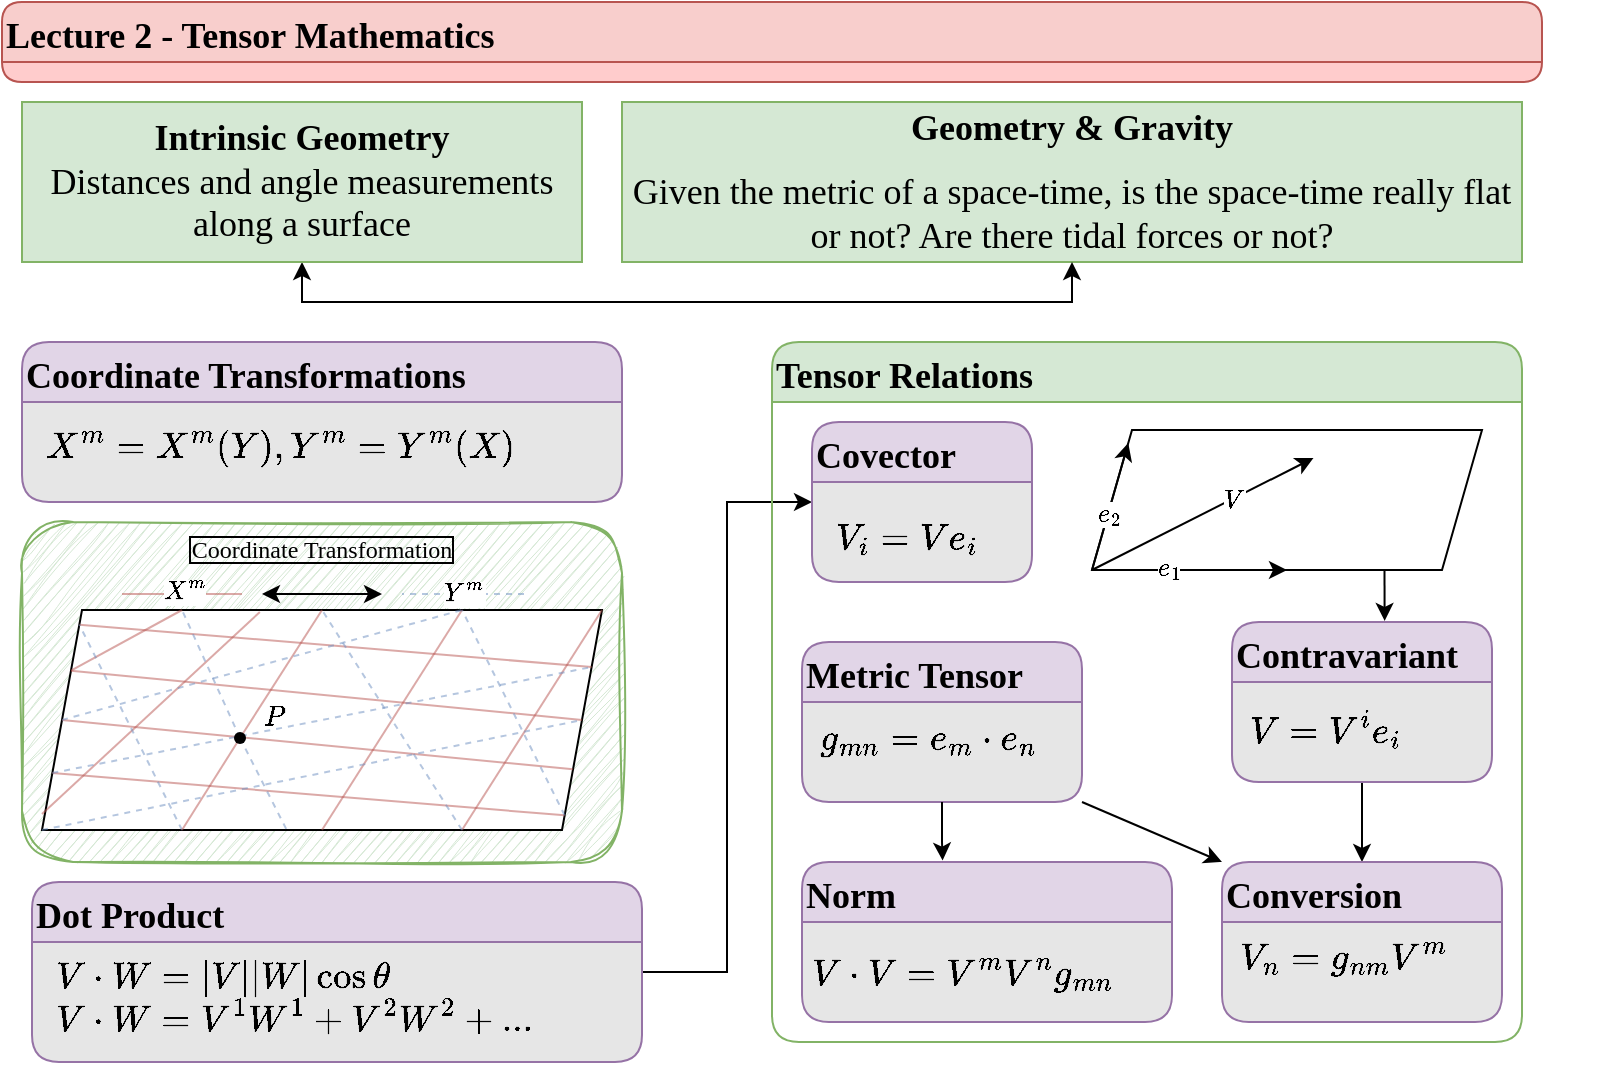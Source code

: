 <mxfile version="26.2.15">
  <diagram id="JDI_gfJpjxLJ_JYhKjTu" name="Page-1">
    <mxGraphModel dx="881" dy="631" grid="1" gridSize="10" guides="1" tooltips="1" connect="1" arrows="1" fold="1" page="1" pageScale="1" pageWidth="850" pageHeight="1100" math="1" shadow="0">
      <root>
        <mxCell id="0" />
        <mxCell id="1" parent="0" />
        <mxCell id="2" value="Lecture 2 - Tensor Mathematics" style="swimlane;fontFamily=Comic Sans MS;fontSize=18;align=left;fillColor=#f8cecc;strokeColor=#b85450;fillStyle=auto;rounded=1;startSize=30;labelBackgroundColor=none;swimlaneFillColor=#FFCCCC;gradientColor=none;gradientDirection=south;glass=0;shadow=0;textShadow=0;labelBorderColor=none;collapsible=0;movable=0;resizable=0;rotatable=0;deletable=0;editable=0;locked=1;connectable=0;" parent="1" vertex="1">
          <mxGeometry x="40" y="10" width="770" height="40" as="geometry" />
        </mxCell>
        <mxCell id="rqJD057hp5dNB1Oq94-u-25" value="Coordinate Transformation" style="group;fillColor=#D5E8D4;strokeColor=#82b366;fontFamily=Comic Sans MS;labelBorderColor=default;connectable=0;sketch=1;curveFitting=1;jiggle=2;rounded=1;container=0;fontSize=12;movable=0;resizable=0;rotatable=0;deletable=0;editable=0;locked=1;" vertex="1" connectable="0" parent="1">
          <mxGeometry x="50" y="270" width="300" height="170" as="geometry" />
        </mxCell>
        <mxCell id="24" value="Coordinate Transformations" style="swimlane;fontFamily=Comic Sans MS;fontSize=18;align=left;fillColor=#e1d5e7;strokeColor=#9673a6;fillStyle=auto;rounded=1;startSize=30;swimlaneFillColor=#E6E6E6;collapsible=0;enumerate=0;comic=0;moveCells=0;fixedWidth=1;resizable=0;movableLabel=0;backgroundOutline=0;container=1;autosize=0;movable=0;rotatable=0;deletable=0;editable=0;locked=1;connectable=0;" parent="1" vertex="1">
          <mxGeometry x="50" y="180" width="300" height="80" as="geometry">
            <mxRectangle x="40" y="150" width="250" height="40" as="alternateBounds" />
          </mxGeometry>
        </mxCell>
        <mxCell id="25" value="`X^m = X^m(Y), Y^m = Y^m(X)`" style="text;html=1;align=left;verticalAlign=middle;resizable=0;points=[];autosize=1;strokeColor=none;fillColor=none;fontSize=18;fontFamily=Comic Sans MS;overflow=visible;portConstraint=none;connectable=0;autosizeGrid=1;backgroundOutline=0;recursiveResize=0;allowArrows=1;movable=0;rotatable=0;deletable=0;editable=0;locked=1;" parent="24" vertex="1">
          <mxGeometry x="10" y="32" width="290" height="40" as="geometry" />
        </mxCell>
        <mxCell id="Pdv_m9fTr3heHusSSOr7-25" value="&lt;p&gt;&lt;font face=&quot;Comic Sans MS&quot;&gt;&lt;span style=&quot;font-size: 18px;&quot;&gt;&lt;b&gt;Geometry &amp;amp; Gravity&lt;/b&gt;&lt;/span&gt;&lt;/font&gt;&lt;/p&gt;&lt;p&gt;&lt;font face=&quot;Comic Sans MS&quot;&gt;&lt;span style=&quot;font-size: 18px;&quot;&gt;Given the metric of a space-time, is the space-time really flat or not? Are there tidal forces or not?&lt;/span&gt;&lt;/font&gt;&lt;/p&gt;" style="text;strokeColor=#82b366;align=center;fillColor=#d5e8d4;html=1;verticalAlign=middle;whiteSpace=wrap;rounded=0;fontFamily=Helvetica;fontSize=11;fontColor=default;movable=0;resizable=0;rotatable=0;deletable=0;editable=0;locked=1;connectable=0;" parent="1" vertex="1">
          <mxGeometry x="350" y="60" width="450" height="80" as="geometry" />
        </mxCell>
        <mxCell id="Pdv_m9fTr3heHusSSOr7-30" style="edgeStyle=orthogonalEdgeStyle;rounded=0;orthogonalLoop=1;jettySize=auto;html=1;entryX=0.5;entryY=1;entryDx=0;entryDy=0;startArrow=classic;startFill=1;movable=0;resizable=0;rotatable=0;deletable=0;editable=0;locked=1;connectable=0;" parent="1" source="Pdv_m9fTr3heHusSSOr7-27" target="Pdv_m9fTr3heHusSSOr7-25" edge="1">
          <mxGeometry relative="1" as="geometry">
            <Array as="points">
              <mxPoint x="190" y="160" />
              <mxPoint x="575" y="160" />
            </Array>
          </mxGeometry>
        </mxCell>
        <mxCell id="Pdv_m9fTr3heHusSSOr7-27" value="&lt;p&gt;&lt;font face=&quot;Comic Sans MS&quot;&gt;&lt;span style=&quot;font-size: 18px;&quot;&gt;&lt;b&gt;Intrinsic Geometry&lt;/b&gt;&lt;br&gt;Distances and angle measurements along a surface&lt;/span&gt;&lt;/font&gt;&lt;/p&gt;" style="text;strokeColor=#82b366;align=center;fillColor=#d5e8d4;html=1;verticalAlign=middle;whiteSpace=wrap;rounded=0;fontFamily=Helvetica;fontSize=11;fontColor=default;movable=0;resizable=0;rotatable=0;deletable=0;editable=0;locked=1;connectable=0;" parent="1" vertex="1">
          <mxGeometry x="50" y="60" width="280" height="80" as="geometry" />
        </mxCell>
        <mxCell id="uogYfpa3hfwfO3VfYfQ4-28" style="edgeStyle=orthogonalEdgeStyle;rounded=0;orthogonalLoop=1;jettySize=auto;html=1;entryX=0;entryY=0.5;entryDx=0;entryDy=0;movable=0;resizable=0;rotatable=0;deletable=0;editable=0;locked=1;connectable=0;" parent="1" source="Pdv_m9fTr3heHusSSOr7-35" target="Pdv_m9fTr3heHusSSOr7-33" edge="1">
          <mxGeometry relative="1" as="geometry" />
        </mxCell>
        <mxCell id="Pdv_m9fTr3heHusSSOr7-35" value="Dot Product" style="swimlane;fontFamily=Comic Sans MS;fontSize=18;align=left;fillColor=#e1d5e7;strokeColor=#9673a6;fillStyle=auto;rounded=1;startSize=30;swimlaneFillColor=#E6E6E6;collapsible=0;enumerate=0;comic=0;moveCells=0;fixedWidth=1;resizable=0;movableLabel=0;backgroundOutline=0;container=1;autosize=0;movable=0;rotatable=0;deletable=0;editable=0;locked=1;connectable=0;" parent="1" vertex="1">
          <mxGeometry x="55" y="450" width="305" height="90" as="geometry">
            <mxRectangle x="40" y="150" width="250" height="40" as="alternateBounds" />
          </mxGeometry>
        </mxCell>
        <mxCell id="Pdv_m9fTr3heHusSSOr7-36" value="`V\cdot W = |V||W| \cos\theta`&lt;br&gt;`V\cdot W = V^1W^1 + V^2W^2 + ...`" style="text;html=1;align=left;verticalAlign=middle;resizable=0;points=[];autosize=1;strokeColor=none;fillColor=none;fontSize=18;fontFamily=Comic Sans MS;overflow=visible;portConstraint=none;connectable=0;autosizeGrid=1;backgroundOutline=0;recursiveResize=0;allowArrows=1;movable=0;rotatable=0;deletable=0;editable=0;locked=1;" parent="Pdv_m9fTr3heHusSSOr7-35" vertex="1">
          <mxGeometry x="10" y="28" width="340" height="60" as="geometry" />
        </mxCell>
        <mxCell id="uogYfpa3hfwfO3VfYfQ4-25" value="Tensor Relations" style="swimlane;fontFamily=Comic Sans MS;fontSize=18;align=left;fillColor=#d5e8d4;strokeColor=#82b366;fillStyle=auto;rounded=1;startSize=30;swimlaneFillColor=none;collapsible=0;enumerate=0;comic=0;moveCells=0;fixedWidth=1;resizable=0;movableLabel=0;backgroundOutline=0;container=1;autosize=0;movable=0;rotatable=0;deletable=0;editable=0;locked=1;connectable=0;" parent="1" vertex="1">
          <mxGeometry x="425" y="180" width="375" height="350" as="geometry">
            <mxRectangle x="40" y="150" width="250" height="40" as="alternateBounds" />
          </mxGeometry>
        </mxCell>
        <mxCell id="uogYfpa3hfwfO3VfYfQ4-26" style="edgeStyle=orthogonalEdgeStyle;rounded=0;orthogonalLoop=1;jettySize=auto;html=1;entryX=0.5;entryY=0;entryDx=0;entryDy=0;movable=0;resizable=0;rotatable=0;deletable=0;editable=0;locked=1;connectable=0;" parent="uogYfpa3hfwfO3VfYfQ4-25" source="Pdv_m9fTr3heHusSSOr7-31" target="Pdv_m9fTr3heHusSSOr7-39" edge="1">
          <mxGeometry relative="1" as="geometry" />
        </mxCell>
        <mxCell id="Pdv_m9fTr3heHusSSOr7-31" value="Contravariant" style="swimlane;fontFamily=Comic Sans MS;fontSize=18;align=left;fillColor=#e1d5e7;strokeColor=#9673a6;fillStyle=auto;rounded=1;startSize=30;swimlaneFillColor=#E6E6E6;collapsible=0;enumerate=0;comic=0;moveCells=0;fixedWidth=1;resizable=0;movableLabel=0;backgroundOutline=0;container=1;autosize=0;movable=0;rotatable=0;deletable=0;editable=0;locked=1;connectable=0;" parent="uogYfpa3hfwfO3VfYfQ4-25" vertex="1">
          <mxGeometry x="230" y="140" width="130" height="80" as="geometry">
            <mxRectangle x="40" y="150" width="250" height="40" as="alternateBounds" />
          </mxGeometry>
        </mxCell>
        <mxCell id="Pdv_m9fTr3heHusSSOr7-32" value="`V = V^i e_i`" style="text;html=1;align=left;verticalAlign=middle;resizable=0;points=[];autosize=1;strokeColor=none;fillColor=none;fontSize=18;fontFamily=Comic Sans MS;overflow=visible;portConstraint=none;connectable=0;autosizeGrid=1;backgroundOutline=0;recursiveResize=0;allowArrows=1;movable=0;rotatable=0;deletable=0;editable=0;locked=1;" parent="Pdv_m9fTr3heHusSSOr7-31" vertex="1">
          <mxGeometry x="7" y="35" width="130" height="40" as="geometry" />
        </mxCell>
        <mxCell id="Pdv_m9fTr3heHusSSOr7-37" value="Metric Tensor" style="swimlane;fontFamily=Comic Sans MS;fontSize=18;align=left;fillColor=#e1d5e7;strokeColor=#9673a6;fillStyle=auto;rounded=1;startSize=30;swimlaneFillColor=#E6E6E6;collapsible=0;enumerate=0;comic=0;moveCells=0;fixedWidth=1;resizable=0;movableLabel=0;backgroundOutline=0;container=1;autosize=0;movable=0;rotatable=0;deletable=0;editable=0;locked=1;connectable=0;" parent="uogYfpa3hfwfO3VfYfQ4-25" vertex="1">
          <mxGeometry x="15" y="150" width="140" height="80" as="geometry">
            <mxRectangle x="40" y="150" width="250" height="40" as="alternateBounds" />
          </mxGeometry>
        </mxCell>
        <mxCell id="Pdv_m9fTr3heHusSSOr7-38" value="`g_{mn} = e_m \cdot e_n`" style="text;html=1;align=left;verticalAlign=middle;resizable=0;points=[];autosize=1;strokeColor=none;fillColor=none;fontSize=18;fontFamily=Comic Sans MS;overflow=visible;portConstraint=none;connectable=0;autosizeGrid=1;backgroundOutline=0;recursiveResize=0;allowArrows=1;movable=0;rotatable=0;deletable=0;editable=0;locked=1;" parent="Pdv_m9fTr3heHusSSOr7-37" vertex="1">
          <mxGeometry x="7" y="28" width="250" height="40" as="geometry" />
        </mxCell>
        <mxCell id="Pdv_m9fTr3heHusSSOr7-39" value="Conversion" style="swimlane;fontFamily=Comic Sans MS;fontSize=18;align=left;fillColor=#e1d5e7;strokeColor=#9673a6;fillStyle=auto;rounded=1;startSize=30;swimlaneFillColor=#E6E6E6;collapsible=0;enumerate=0;comic=0;moveCells=0;fixedWidth=1;resizable=0;movableLabel=0;backgroundOutline=0;container=1;autosize=0;movable=0;rotatable=0;deletable=0;editable=0;locked=1;connectable=0;" parent="uogYfpa3hfwfO3VfYfQ4-25" vertex="1">
          <mxGeometry x="225" y="260" width="140" height="80" as="geometry">
            <mxRectangle x="40" y="150" width="250" height="40" as="alternateBounds" />
          </mxGeometry>
        </mxCell>
        <mxCell id="Pdv_m9fTr3heHusSSOr7-40" value="`V_n = g_{nm}V^m`" style="text;html=1;align=left;verticalAlign=middle;resizable=0;points=[];autosize=1;strokeColor=none;fillColor=none;fontSize=18;fontFamily=Comic Sans MS;overflow=visible;portConstraint=none;connectable=0;autosizeGrid=1;backgroundOutline=0;recursiveResize=0;allowArrows=1;movable=0;rotatable=0;deletable=0;editable=0;locked=1;" parent="Pdv_m9fTr3heHusSSOr7-39" vertex="1">
          <mxGeometry x="7" y="28" width="190" height="40" as="geometry" />
        </mxCell>
        <mxCell id="Pdv_m9fTr3heHusSSOr7-33" value="Covector" style="swimlane;fontFamily=Comic Sans MS;fontSize=18;align=left;fillColor=#e1d5e7;strokeColor=#9673a6;fillStyle=auto;rounded=1;startSize=30;swimlaneFillColor=#E6E6E6;collapsible=0;enumerate=0;comic=0;moveCells=0;fixedWidth=1;resizable=0;movableLabel=0;backgroundOutline=0;container=1;autosize=0;movable=0;rotatable=0;deletable=0;editable=0;locked=1;connectable=0;" parent="uogYfpa3hfwfO3VfYfQ4-25" vertex="1">
          <mxGeometry x="20" y="40" width="110" height="80" as="geometry">
            <mxRectangle x="40" y="150" width="250" height="40" as="alternateBounds" />
          </mxGeometry>
        </mxCell>
        <mxCell id="Pdv_m9fTr3heHusSSOr7-34" value="`V_i = V e_i`" style="text;html=1;align=left;verticalAlign=middle;resizable=0;points=[];autosize=1;strokeColor=none;fillColor=none;fontSize=18;fontFamily=Comic Sans MS;overflow=visible;portConstraint=none;connectable=0;autosizeGrid=1;backgroundOutline=0;recursiveResize=0;allowArrows=1;movable=0;rotatable=0;deletable=0;editable=0;locked=1;" parent="Pdv_m9fTr3heHusSSOr7-33" vertex="1">
          <mxGeometry x="10" y="38" width="130" height="40" as="geometry" />
        </mxCell>
        <mxCell id="uogYfpa3hfwfO3VfYfQ4-29" value="Norm" style="swimlane;fontFamily=Comic Sans MS;fontSize=18;align=left;fillColor=#e1d5e7;strokeColor=#9673a6;fillStyle=auto;rounded=1;startSize=30;swimlaneFillColor=#E6E6E6;collapsible=0;enumerate=0;comic=0;moveCells=0;fixedWidth=1;resizable=0;movableLabel=0;backgroundOutline=0;container=1;autosize=0;movable=0;rotatable=0;deletable=0;editable=0;locked=1;connectable=0;" parent="uogYfpa3hfwfO3VfYfQ4-25" vertex="1">
          <mxGeometry x="15" y="260" width="185" height="80" as="geometry">
            <mxRectangle x="40" y="150" width="250" height="40" as="alternateBounds" />
          </mxGeometry>
        </mxCell>
        <mxCell id="uogYfpa3hfwfO3VfYfQ4-30" value="`V \cdot V = V^mV^n g_{mn}`" style="text;html=1;align=left;verticalAlign=middle;resizable=0;points=[];autosize=1;strokeColor=none;fillColor=none;fontSize=18;fontFamily=Comic Sans MS;overflow=visible;portConstraint=none;connectable=0;autosizeGrid=1;backgroundOutline=0;recursiveResize=0;allowArrows=1;movable=0;rotatable=0;deletable=0;editable=0;locked=1;" parent="uogYfpa3hfwfO3VfYfQ4-29" vertex="1">
          <mxGeometry x="3" y="36" width="280" height="40" as="geometry" />
        </mxCell>
        <mxCell id="uogYfpa3hfwfO3VfYfQ4-32" style="edgeStyle=orthogonalEdgeStyle;rounded=0;orthogonalLoop=1;jettySize=auto;html=1;entryX=0.38;entryY=-0.009;entryDx=0;entryDy=0;entryPerimeter=0;movable=0;resizable=0;rotatable=0;deletable=0;editable=0;locked=1;connectable=0;" parent="uogYfpa3hfwfO3VfYfQ4-25" source="Pdv_m9fTr3heHusSSOr7-37" target="uogYfpa3hfwfO3VfYfQ4-29" edge="1">
          <mxGeometry relative="1" as="geometry" />
        </mxCell>
        <mxCell id="rqJD057hp5dNB1Oq94-u-26" value="" style="shape=parallelogram;perimeter=parallelogramPerimeter;whiteSpace=wrap;html=1;fixedSize=1;movable=0;resizable=0;rotatable=0;deletable=0;editable=0;locked=1;connectable=0;" vertex="1" parent="uogYfpa3hfwfO3VfYfQ4-25">
          <mxGeometry x="160" y="44" width="195" height="70" as="geometry" />
        </mxCell>
        <mxCell id="rqJD057hp5dNB1Oq94-u-27" value="" style="endArrow=classic;html=1;rounded=0;entryX=0;entryY=0;entryDx=0;entryDy=0;exitX=0;exitY=1;exitDx=0;exitDy=0;movable=0;resizable=0;rotatable=0;deletable=0;editable=0;locked=1;connectable=0;" edge="1" parent="uogYfpa3hfwfO3VfYfQ4-25" source="rqJD057hp5dNB1Oq94-u-26" target="rqJD057hp5dNB1Oq94-u-26">
          <mxGeometry width="50" height="50" relative="1" as="geometry">
            <mxPoint x="295" y="350" as="sourcePoint" />
            <mxPoint x="345" y="300" as="targetPoint" />
          </mxGeometry>
        </mxCell>
        <mxCell id="rqJD057hp5dNB1Oq94-u-30" value="`e_2`" style="edgeLabel;html=1;align=center;verticalAlign=middle;resizable=0;points=[];movable=0;rotatable=0;deletable=0;editable=0;locked=1;connectable=0;" vertex="1" connectable="0" parent="rqJD057hp5dNB1Oq94-u-27">
          <mxGeometry x="-0.28" y="1" relative="1" as="geometry">
            <mxPoint x="2" y="-5" as="offset" />
          </mxGeometry>
        </mxCell>
        <mxCell id="rqJD057hp5dNB1Oq94-u-28" value="" style="endArrow=classic;html=1;rounded=0;entryX=0.5;entryY=1;entryDx=0;entryDy=0;exitX=0;exitY=1;exitDx=0;exitDy=0;elbow=horizontal;movable=0;resizable=0;rotatable=0;deletable=0;editable=0;locked=1;connectable=0;" edge="1" parent="uogYfpa3hfwfO3VfYfQ4-25" source="rqJD057hp5dNB1Oq94-u-26" target="rqJD057hp5dNB1Oq94-u-26">
          <mxGeometry width="50" height="50" relative="1" as="geometry">
            <mxPoint x="244" y="338" as="sourcePoint" />
            <mxPoint x="258" y="296" as="targetPoint" />
          </mxGeometry>
        </mxCell>
        <mxCell id="rqJD057hp5dNB1Oq94-u-29" value="`e_1`" style="edgeLabel;html=1;align=center;verticalAlign=middle;resizable=0;points=[];movable=0;rotatable=0;deletable=0;editable=0;locked=1;connectable=0;" vertex="1" connectable="0" parent="rqJD057hp5dNB1Oq94-u-28">
          <mxGeometry x="-0.35" y="1" relative="1" as="geometry">
            <mxPoint x="6" as="offset" />
          </mxGeometry>
        </mxCell>
        <mxCell id="rqJD057hp5dNB1Oq94-u-31" value="" style="endArrow=classic;html=1;rounded=0;exitX=0;exitY=1;exitDx=0;exitDy=0;entryX=0.568;entryY=0.2;entryDx=0;entryDy=0;entryPerimeter=0;movable=0;resizable=0;rotatable=0;deletable=0;editable=0;locked=1;connectable=0;" edge="1" parent="uogYfpa3hfwfO3VfYfQ4-25" source="rqJD057hp5dNB1Oq94-u-26" target="rqJD057hp5dNB1Oq94-u-26">
          <mxGeometry width="50" height="50" relative="1" as="geometry">
            <mxPoint x="275" y="340" as="sourcePoint" />
            <mxPoint x="325" y="290" as="targetPoint" />
          </mxGeometry>
        </mxCell>
        <mxCell id="rqJD057hp5dNB1Oq94-u-32" value="`V`" style="edgeLabel;html=1;align=center;verticalAlign=middle;resizable=0;points=[];movable=0;rotatable=0;deletable=0;editable=0;locked=1;connectable=0;" vertex="1" connectable="0" parent="rqJD057hp5dNB1Oq94-u-31">
          <mxGeometry x="0.412" relative="1" as="geometry">
            <mxPoint x="-7" y="4" as="offset" />
          </mxGeometry>
        </mxCell>
        <mxCell id="rqJD057hp5dNB1Oq94-u-35" value="" style="endArrow=classic;html=1;rounded=0;exitX=1;exitY=1;exitDx=0;exitDy=0;entryX=0;entryY=0;entryDx=0;entryDy=0;movable=0;resizable=0;rotatable=0;deletable=0;editable=0;locked=1;connectable=0;" edge="1" parent="uogYfpa3hfwfO3VfYfQ4-25" source="Pdv_m9fTr3heHusSSOr7-37" target="Pdv_m9fTr3heHusSSOr7-39">
          <mxGeometry width="50" height="50" relative="1" as="geometry">
            <mxPoint x="285" y="240" as="sourcePoint" />
            <mxPoint x="335" y="190" as="targetPoint" />
          </mxGeometry>
        </mxCell>
        <mxCell id="rqJD057hp5dNB1Oq94-u-37" value="" style="endArrow=classic;html=1;rounded=0;exitX=0.75;exitY=1;exitDx=0;exitDy=0;entryX=0.587;entryY=-0.007;entryDx=0;entryDy=0;entryPerimeter=0;movable=0;resizable=0;rotatable=0;deletable=0;editable=0;locked=1;connectable=0;" edge="1" parent="uogYfpa3hfwfO3VfYfQ4-25" source="rqJD057hp5dNB1Oq94-u-26" target="Pdv_m9fTr3heHusSSOr7-31">
          <mxGeometry width="50" height="50" relative="1" as="geometry">
            <mxPoint x="255" y="230" as="sourcePoint" />
            <mxPoint x="305" y="180" as="targetPoint" />
          </mxGeometry>
        </mxCell>
        <mxCell id="uogYfpa3hfwfO3VfYfQ4-35" value="" style="shape=parallelogram;perimeter=parallelogramPerimeter;whiteSpace=wrap;html=1;fixedSize=1;movable=0;resizable=0;rotatable=0;deletable=0;editable=0;locked=1;connectable=0;" parent="1" vertex="1">
          <mxGeometry x="60" y="314" width="280" height="110" as="geometry" />
        </mxCell>
        <mxCell id="uogYfpa3hfwfO3VfYfQ4-36" value="" style="endArrow=none;html=1;rounded=0;exitX=0;exitY=0.25;exitDx=0;exitDy=0;entryX=0.25;entryY=0;entryDx=0;entryDy=0;fillColor=#f8cecc;strokeColor=#b85450;opacity=50;movable=0;resizable=0;rotatable=0;deletable=0;editable=0;locked=1;connectable=0;" parent="1" source="uogYfpa3hfwfO3VfYfQ4-35" target="uogYfpa3hfwfO3VfYfQ4-35" edge="1">
          <mxGeometry width="50" height="50" relative="1" as="geometry">
            <mxPoint x="70" y="356" as="sourcePoint" />
            <mxPoint x="120" y="306" as="targetPoint" />
          </mxGeometry>
        </mxCell>
        <mxCell id="uogYfpa3hfwfO3VfYfQ4-37" value="" style="endArrow=none;html=1;rounded=0;entryX=0.389;entryY=0.009;entryDx=0;entryDy=0;entryPerimeter=0;fillColor=#f8cecc;strokeColor=#b85450;opacity=50;movable=0;resizable=0;rotatable=0;deletable=0;editable=0;locked=1;connectable=0;" parent="1" target="uogYfpa3hfwfO3VfYfQ4-35" edge="1">
          <mxGeometry width="50" height="50" relative="1" as="geometry">
            <mxPoint x="60" y="416" as="sourcePoint" />
            <mxPoint x="110" y="366" as="targetPoint" />
          </mxGeometry>
        </mxCell>
        <mxCell id="uogYfpa3hfwfO3VfYfQ4-39" value="" style="endArrow=none;html=1;rounded=0;entryX=0.5;entryY=0;entryDx=0;entryDy=0;exitDx=0;exitDy=0;fillColor=#f8cecc;strokeColor=#b85450;opacity=50;movable=0;resizable=0;rotatable=0;deletable=0;editable=0;locked=1;connectable=0;" parent="1" source="uogYfpa3hfwfO3VfYfQ4-46" target="uogYfpa3hfwfO3VfYfQ4-35" edge="1">
          <mxGeometry width="50" height="50" relative="1" as="geometry">
            <mxPoint x="130" y="415" as="sourcePoint" />
            <mxPoint x="239" y="306" as="targetPoint" />
          </mxGeometry>
        </mxCell>
        <mxCell id="uogYfpa3hfwfO3VfYfQ4-40" value="" style="endArrow=none;html=1;rounded=0;entryX=0.75;entryY=0;entryDx=0;entryDy=0;exitX=0.5;exitY=1;exitDx=0;exitDy=0;fillColor=#f8cecc;strokeColor=#b85450;opacity=50;movable=0;resizable=0;rotatable=0;deletable=0;editable=0;locked=1;connectable=0;" parent="1" source="uogYfpa3hfwfO3VfYfQ4-35" target="uogYfpa3hfwfO3VfYfQ4-35" edge="1">
          <mxGeometry width="50" height="50" relative="1" as="geometry">
            <mxPoint x="180" y="416" as="sourcePoint" />
            <mxPoint x="250" y="306" as="targetPoint" />
          </mxGeometry>
        </mxCell>
        <mxCell id="uogYfpa3hfwfO3VfYfQ4-41" value="" style="endArrow=none;html=1;rounded=0;entryX=1;entryY=0;entryDx=0;entryDy=0;exitX=0.75;exitY=1;exitDx=0;exitDy=0;fillColor=#f8cecc;strokeColor=#b85450;opacity=50;movable=0;resizable=0;rotatable=0;deletable=0;editable=0;locked=1;connectable=0;" parent="1" source="uogYfpa3hfwfO3VfYfQ4-35" target="uogYfpa3hfwfO3VfYfQ4-35" edge="1">
          <mxGeometry width="50" height="50" relative="1" as="geometry">
            <mxPoint x="210" y="426" as="sourcePoint" />
            <mxPoint x="280" y="316" as="targetPoint" />
          </mxGeometry>
        </mxCell>
        <mxCell id="uogYfpa3hfwfO3VfYfQ4-42" value="" style="endArrow=none;html=1;rounded=0;exitX=0;exitY=0.75;exitDx=0;exitDy=0;entryX=1;entryY=1;entryDx=0;entryDy=0;fillColor=#f8cecc;strokeColor=#b85450;opacity=50;movable=0;resizable=0;rotatable=0;deletable=0;editable=0;locked=1;connectable=0;" parent="1" source="uogYfpa3hfwfO3VfYfQ4-35" target="uogYfpa3hfwfO3VfYfQ4-35" edge="1">
          <mxGeometry width="50" height="50" relative="1" as="geometry">
            <mxPoint x="190" y="396" as="sourcePoint" />
            <mxPoint x="240" y="346" as="targetPoint" />
          </mxGeometry>
        </mxCell>
        <mxCell id="uogYfpa3hfwfO3VfYfQ4-43" value="" style="endArrow=none;html=1;rounded=0;exitX=0;exitY=0.5;exitDx=0;exitDy=0;entryX=1;entryY=0.75;entryDx=0;entryDy=0;fillColor=#f8cecc;strokeColor=#b85450;opacity=50;movable=0;resizable=0;rotatable=0;deletable=0;editable=0;locked=1;connectable=0;" parent="1" source="uogYfpa3hfwfO3VfYfQ4-35" target="uogYfpa3hfwfO3VfYfQ4-35" edge="1">
          <mxGeometry width="50" height="50" relative="1" as="geometry">
            <mxPoint x="75" y="397" as="sourcePoint" />
            <mxPoint x="331" y="419" as="targetPoint" />
          </mxGeometry>
        </mxCell>
        <mxCell id="uogYfpa3hfwfO3VfYfQ4-44" value="" style="endArrow=none;html=1;rounded=0;exitX=0;exitY=0.25;exitDx=0;exitDy=0;entryX=1;entryY=0.5;entryDx=0;entryDy=0;fillColor=#f8cecc;strokeColor=#b85450;opacity=50;movable=0;resizable=0;rotatable=0;deletable=0;editable=0;locked=1;connectable=0;" parent="1" source="uogYfpa3hfwfO3VfYfQ4-35" target="uogYfpa3hfwfO3VfYfQ4-35" edge="1">
          <mxGeometry width="50" height="50" relative="1" as="geometry">
            <mxPoint x="80" y="371" as="sourcePoint" />
            <mxPoint x="336" y="396" as="targetPoint" />
          </mxGeometry>
        </mxCell>
        <mxCell id="uogYfpa3hfwfO3VfYfQ4-45" value="" style="endArrow=none;html=1;rounded=0;exitX=0;exitY=0;exitDx=0;exitDy=0;entryX=1;entryY=0.25;entryDx=0;entryDy=0;fillColor=#f8cecc;strokeColor=#b85450;opacity=50;movable=0;resizable=0;rotatable=0;deletable=0;editable=0;locked=1;connectable=0;" parent="1" source="uogYfpa3hfwfO3VfYfQ4-35" target="uogYfpa3hfwfO3VfYfQ4-35" edge="1">
          <mxGeometry width="50" height="50" relative="1" as="geometry">
            <mxPoint x="84" y="346" as="sourcePoint" />
            <mxPoint x="340" y="371" as="targetPoint" />
          </mxGeometry>
        </mxCell>
        <mxCell id="uogYfpa3hfwfO3VfYfQ4-50" value="" style="endArrow=none;dashed=1;html=1;rounded=0;entryX=0.25;entryY=0;entryDx=0;entryDy=0;exitDx=0;exitDy=0;exitPerimeter=0;fillColor=#dae8fc;strokeColor=#6c8ebf;opacity=50;movable=0;resizable=0;rotatable=0;deletable=0;editable=0;locked=1;connectable=0;" parent="1" source="uogYfpa3hfwfO3VfYfQ4-46" target="uogYfpa3hfwfO3VfYfQ4-35" edge="1">
          <mxGeometry width="50" height="50" relative="1" as="geometry">
            <mxPoint x="130" y="416" as="sourcePoint" />
            <mxPoint x="240" y="346" as="targetPoint" />
          </mxGeometry>
        </mxCell>
        <mxCell id="uogYfpa3hfwfO3VfYfQ4-51" value="" style="endArrow=none;dashed=1;html=1;rounded=0;entryX=0.5;entryY=0;entryDx=0;entryDy=0;exitX=0.75;exitY=1;exitDx=0;exitDy=0;fillColor=#dae8fc;strokeColor=#6c8ebf;opacity=50;movable=0;resizable=0;rotatable=0;deletable=0;editable=0;locked=1;connectable=0;" parent="1" source="uogYfpa3hfwfO3VfYfQ4-35" target="uogYfpa3hfwfO3VfYfQ4-35" edge="1">
          <mxGeometry width="50" height="50" relative="1" as="geometry">
            <mxPoint x="140" y="426" as="sourcePoint" />
            <mxPoint x="140" y="316" as="targetPoint" />
          </mxGeometry>
        </mxCell>
        <mxCell id="uogYfpa3hfwfO3VfYfQ4-52" value="" style="endArrow=none;dashed=1;html=1;rounded=0;entryX=0;entryY=0;entryDx=0;entryDy=0;exitX=0.25;exitY=1;exitDx=0;exitDy=0;fillColor=#dae8fc;strokeColor=#6c8ebf;opacity=50;movable=0;resizable=0;rotatable=0;deletable=0;editable=0;locked=1;connectable=0;" parent="1" source="uogYfpa3hfwfO3VfYfQ4-35" target="uogYfpa3hfwfO3VfYfQ4-35" edge="1">
          <mxGeometry width="50" height="50" relative="1" as="geometry">
            <mxPoint x="210" y="426" as="sourcePoint" />
            <mxPoint x="140" y="316" as="targetPoint" />
          </mxGeometry>
        </mxCell>
        <mxCell id="uogYfpa3hfwfO3VfYfQ4-53" value="" style="endArrow=none;dashed=1;html=1;rounded=0;entryX=0.75;entryY=0;entryDx=0;entryDy=0;exitX=1;exitY=1;exitDx=0;exitDy=0;fillColor=#dae8fc;strokeColor=#6c8ebf;opacity=50;movable=0;resizable=0;rotatable=0;deletable=0;editable=0;locked=1;connectable=0;" parent="1" source="uogYfpa3hfwfO3VfYfQ4-35" target="uogYfpa3hfwfO3VfYfQ4-35" edge="1">
          <mxGeometry width="50" height="50" relative="1" as="geometry">
            <mxPoint x="140" y="426" as="sourcePoint" />
            <mxPoint x="89" y="323" as="targetPoint" />
          </mxGeometry>
        </mxCell>
        <mxCell id="uogYfpa3hfwfO3VfYfQ4-54" value="" style="endArrow=none;dashed=1;html=1;rounded=0;entryX=1;entryY=0.5;entryDx=0;entryDy=0;exitX=0;exitY=1;exitDx=0;exitDy=0;fillColor=#dae8fc;strokeColor=#6c8ebf;opacity=50;movable=0;resizable=0;rotatable=0;deletable=0;editable=0;locked=1;connectable=0;" parent="1" source="uogYfpa3hfwfO3VfYfQ4-35" target="uogYfpa3hfwfO3VfYfQ4-35" edge="1">
          <mxGeometry width="50" height="50" relative="1" as="geometry">
            <mxPoint x="140" y="426" as="sourcePoint" />
            <mxPoint x="89" y="323" as="targetPoint" />
          </mxGeometry>
        </mxCell>
        <mxCell id="uogYfpa3hfwfO3VfYfQ4-55" value="" style="endArrow=none;dashed=1;html=1;rounded=0;entryX=1;entryY=0.25;entryDx=0;entryDy=0;exitX=0;exitY=0.75;exitDx=0;exitDy=0;fillColor=#dae8fc;strokeColor=#6c8ebf;opacity=50;movable=0;resizable=0;rotatable=0;deletable=0;editable=0;locked=1;connectable=0;" parent="1" source="uogYfpa3hfwfO3VfYfQ4-35" target="uogYfpa3hfwfO3VfYfQ4-35" edge="1">
          <mxGeometry width="50" height="50" relative="1" as="geometry">
            <mxPoint x="70" y="426" as="sourcePoint" />
            <mxPoint x="340" y="371" as="targetPoint" />
          </mxGeometry>
        </mxCell>
        <mxCell id="uogYfpa3hfwfO3VfYfQ4-56" value="" style="endArrow=none;dashed=1;html=1;rounded=0;entryX=0.75;entryY=0;entryDx=0;entryDy=0;exitX=0;exitY=0.5;exitDx=0;exitDy=0;fillColor=#dae8fc;strokeColor=#6c8ebf;opacity=50;movable=0;resizable=0;rotatable=0;deletable=0;editable=0;locked=1;connectable=0;" parent="1" source="uogYfpa3hfwfO3VfYfQ4-35" target="uogYfpa3hfwfO3VfYfQ4-35" edge="1">
          <mxGeometry width="50" height="50" relative="1" as="geometry">
            <mxPoint x="75" y="397" as="sourcePoint" />
            <mxPoint x="345" y="345" as="targetPoint" />
          </mxGeometry>
        </mxCell>
        <mxCell id="uogYfpa3hfwfO3VfYfQ4-58" value="" style="endArrow=none;dashed=1;html=1;rounded=0;entryX=0;entryY=0;entryDx=0;entryDy=0;fillColor=#dae8fc;strokeColor=#6c8ebf;opacity=50;movable=0;resizable=0;rotatable=0;deletable=0;editable=0;locked=1;connectable=0;" parent="1" edge="1">
          <mxGeometry width="50" height="50" relative="1" as="geometry">
            <mxPoint x="301" y="306" as="sourcePoint" />
            <mxPoint x="240" y="306" as="targetPoint" />
          </mxGeometry>
        </mxCell>
        <mxCell id="uogYfpa3hfwfO3VfYfQ4-59" value="`Y^m`" style="edgeLabel;html=1;align=center;verticalAlign=middle;resizable=0;points=[];movable=0;rotatable=0;deletable=0;editable=0;locked=1;connectable=0;" parent="uogYfpa3hfwfO3VfYfQ4-58" vertex="1" connectable="0">
          <mxGeometry x="-0.335" y="1" relative="1" as="geometry">
            <mxPoint x="-10" y="-1" as="offset" />
          </mxGeometry>
        </mxCell>
        <mxCell id="uogYfpa3hfwfO3VfYfQ4-60" value="" style="endArrow=none;html=1;rounded=0;fillColor=#f8cecc;strokeColor=#b85450;opacity=50;movable=0;resizable=0;rotatable=0;deletable=0;editable=0;locked=1;connectable=0;" parent="1" edge="1">
          <mxGeometry width="50" height="50" relative="1" as="geometry">
            <mxPoint x="100" y="306" as="sourcePoint" />
            <mxPoint x="160" y="306" as="targetPoint" />
          </mxGeometry>
        </mxCell>
        <mxCell id="uogYfpa3hfwfO3VfYfQ4-61" value="`X^m`" style="edgeLabel;html=1;align=center;verticalAlign=middle;resizable=0;points=[];movable=0;rotatable=0;deletable=0;editable=0;locked=1;connectable=0;" parent="uogYfpa3hfwfO3VfYfQ4-60" vertex="1" connectable="0">
          <mxGeometry x="0.02" y="1" relative="1" as="geometry">
            <mxPoint as="offset" />
          </mxGeometry>
        </mxCell>
        <mxCell id="uogYfpa3hfwfO3VfYfQ4-62" value="" style="endArrow=classic;startArrow=classic;html=1;rounded=0;movable=0;resizable=0;rotatable=0;deletable=0;editable=0;locked=1;connectable=0;" parent="1" edge="1">
          <mxGeometry width="50" height="50" relative="1" as="geometry">
            <mxPoint x="170" y="306" as="sourcePoint" />
            <mxPoint x="230" y="306" as="targetPoint" />
          </mxGeometry>
        </mxCell>
        <mxCell id="uogYfpa3hfwfO3VfYfQ4-63" value="" style="endArrow=none;html=1;rounded=0;entryDx=0;entryDy=0;exitX=0.25;exitY=1;exitDx=0;exitDy=0;fillColor=#f8cecc;strokeColor=#b85450;opacity=50;movable=0;resizable=0;rotatable=0;deletable=0;editable=0;locked=1;connectable=0;" parent="1" source="uogYfpa3hfwfO3VfYfQ4-35" target="uogYfpa3hfwfO3VfYfQ4-46" edge="1">
          <mxGeometry width="50" height="50" relative="1" as="geometry">
            <mxPoint x="130" y="424" as="sourcePoint" />
            <mxPoint x="200" y="314" as="targetPoint" />
          </mxGeometry>
        </mxCell>
        <mxCell id="uogYfpa3hfwfO3VfYfQ4-64" value="" style="endArrow=none;dashed=1;html=1;rounded=0;entryDx=0;entryDy=0;exitX=0.436;exitY=0.995;exitDx=0;exitDy=0;exitPerimeter=0;fillColor=#dae8fc;strokeColor=#6c8ebf;opacity=50;movable=0;resizable=0;rotatable=0;deletable=0;editable=0;locked=1;connectable=0;" parent="1" source="uogYfpa3hfwfO3VfYfQ4-35" target="uogYfpa3hfwfO3VfYfQ4-46" edge="1">
          <mxGeometry width="50" height="50" relative="1" as="geometry">
            <mxPoint x="182" y="423" as="sourcePoint" />
            <mxPoint x="130" y="314" as="targetPoint" />
          </mxGeometry>
        </mxCell>
        <mxCell id="uogYfpa3hfwfO3VfYfQ4-46" value="" style="shape=waypoint;sketch=0;fillStyle=solid;size=6;pointerEvents=1;points=[];fillColor=none;resizable=0;rotatable=0;perimeter=centerPerimeter;snapToPoint=1;movable=0;deletable=0;editable=0;locked=1;connectable=0;" parent="1" vertex="1">
          <mxGeometry x="149" y="368" width="20" height="20" as="geometry" />
        </mxCell>
        <mxCell id="uogYfpa3hfwfO3VfYfQ4-65" value="`P`" style="text;html=1;align=center;verticalAlign=middle;whiteSpace=wrap;rounded=0;movable=0;resizable=0;rotatable=0;deletable=0;editable=0;locked=1;connectable=0;" parent="1" vertex="1">
          <mxGeometry x="146" y="352" width="60" height="30" as="geometry" />
        </mxCell>
      </root>
    </mxGraphModel>
  </diagram>
</mxfile>
